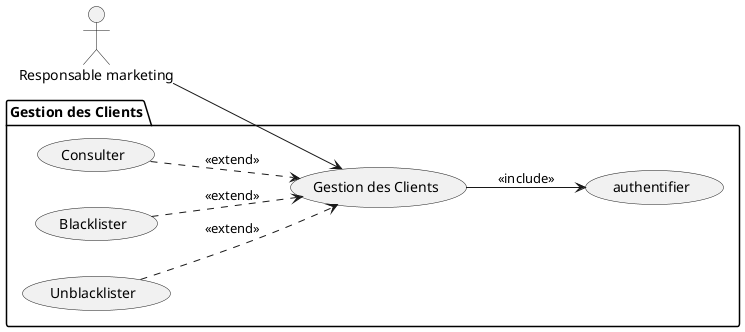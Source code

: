 @startuml
left to right direction

actor "Responsable marketing" as RM

package "Gestion des Clients" {
  usecase "Gestion des Clients" as UC0
  usecase "Consulter" as UC1
  usecase "Blacklister" as UC2
  usecase "Unblacklister" as UC3
  usecase "authentifier" as UC4

  UC1 ..> UC0 : <<extend>>
  UC2 ..> UC0 : <<extend>>
  UC3 ..> UC0 : <<extend>>
  UC0 --> UC4 : <<include>>
}

RM --> UC0

@enduml

